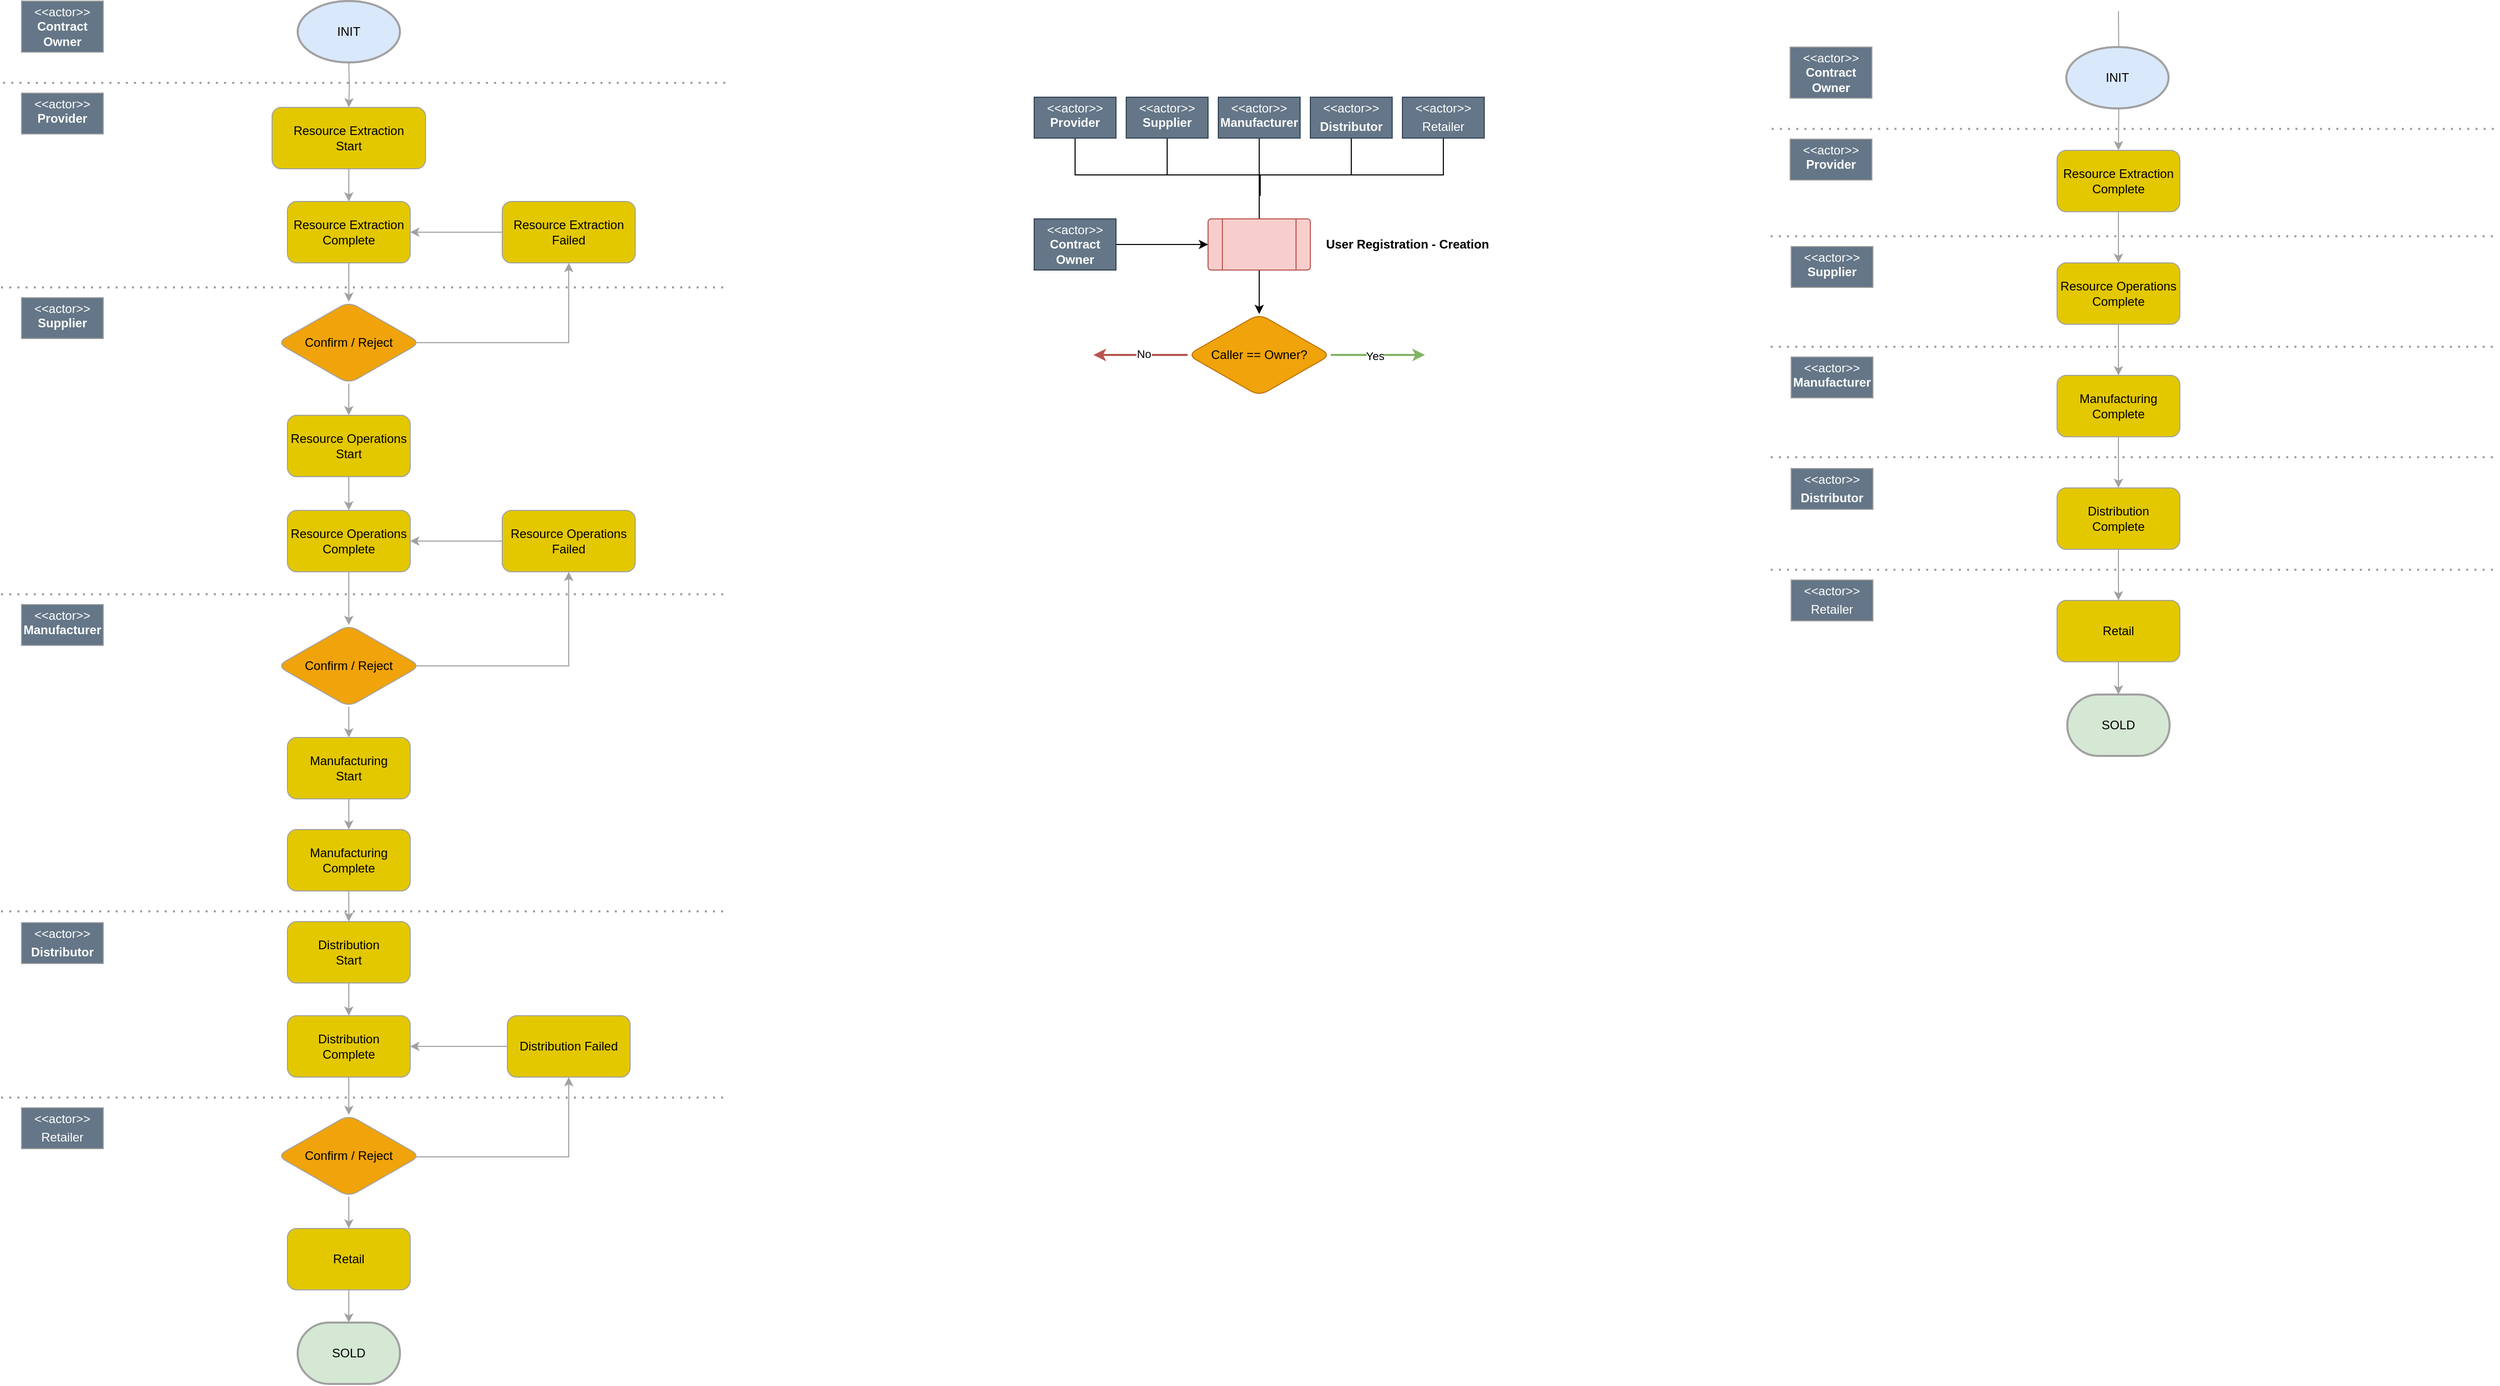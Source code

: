 <mxfile version="22.1.18" type="device">
  <diagram name="Page-1" id="faeOOiExR3TrlwIZyDmg">
    <mxGraphModel dx="1434" dy="738" grid="1" gridSize="10" guides="1" tooltips="1" connect="1" arrows="1" fold="1" page="1" pageScale="1" pageWidth="850" pageHeight="1100" math="0" shadow="0">
      <root>
        <mxCell id="0" />
        <mxCell id="1" parent="0" />
        <mxCell id="ads2WefTn8tqYo6Cn5Cl-5" value="" style="edgeStyle=orthogonalEdgeStyle;rounded=0;orthogonalLoop=1;jettySize=auto;html=1;strokeColor=#A1A1A1;" parent="1" target="ads2WefTn8tqYo6Cn5Cl-4" edge="1">
          <mxGeometry relative="1" as="geometry">
            <mxPoint x="380" y="260" as="sourcePoint" />
          </mxGeometry>
        </mxCell>
        <mxCell id="ads2WefTn8tqYo6Cn5Cl-11" value="" style="edgeStyle=orthogonalEdgeStyle;rounded=0;orthogonalLoop=1;jettySize=auto;html=1;strokeColor=#A1A1A1;" parent="1" source="ads2WefTn8tqYo6Cn5Cl-4" target="ads2WefTn8tqYo6Cn5Cl-10" edge="1">
          <mxGeometry relative="1" as="geometry" />
        </mxCell>
        <mxCell id="ads2WefTn8tqYo6Cn5Cl-4" value="Resource Extraction&lt;br&gt;Start" style="whiteSpace=wrap;html=1;rounded=1;fillColor=#e3c800;fontColor=#000000;strokeColor=#A1A1A1;" parent="1" vertex="1">
          <mxGeometry x="305" y="304" width="150" height="60" as="geometry" />
        </mxCell>
        <mxCell id="ads2WefTn8tqYo6Cn5Cl-8" value="&lt;p style=&quot;margin:0px;margin-top:4px;text-align:center;&quot;&gt;&amp;lt;&amp;lt;actor&amp;gt;&amp;gt;&lt;br&gt;&lt;b&gt;Provider&lt;/b&gt;&lt;/p&gt;" style="shape=rect;html=1;overflow=fill;html=1;whiteSpace=wrap;align=center;fillColor=#647687;fontColor=#ffffff;strokeColor=#A1A1A1;" parent="1" vertex="1">
          <mxGeometry x="60" y="290" width="80" height="40" as="geometry" />
        </mxCell>
        <mxCell id="ads2WefTn8tqYo6Cn5Cl-9" value="&lt;p style=&quot;margin:0px;margin-top:4px;text-align:center;&quot;&gt;&amp;lt;&amp;lt;actor&amp;gt;&amp;gt;&lt;br&gt;&lt;b&gt;Supplier&lt;/b&gt;&lt;/p&gt;&lt;p style=&quot;margin:0px;margin-top:4px;text-align:center;&quot;&gt;&lt;b&gt;&lt;br&gt;&lt;/b&gt;&lt;/p&gt;" style="shape=rect;html=1;overflow=fill;html=1;whiteSpace=wrap;align=center;fillColor=#647687;fontColor=#ffffff;strokeColor=#A1A1A1;" parent="1" vertex="1">
          <mxGeometry x="60" y="490" width="80" height="40" as="geometry" />
        </mxCell>
        <mxCell id="ads2WefTn8tqYo6Cn5Cl-13" style="edgeStyle=orthogonalEdgeStyle;rounded=0;orthogonalLoop=1;jettySize=auto;html=1;entryX=0.5;entryY=0;entryDx=0;entryDy=0;strokeColor=#A1A1A1;" parent="1" source="ads2WefTn8tqYo6Cn5Cl-10" target="ads2WefTn8tqYo6Cn5Cl-12" edge="1">
          <mxGeometry relative="1" as="geometry" />
        </mxCell>
        <mxCell id="ads2WefTn8tqYo6Cn5Cl-10" value="Resource Extraction&lt;br style=&quot;border-color: var(--border-color);&quot;&gt;Complete" style="whiteSpace=wrap;html=1;rounded=1;fillColor=#e3c800;fontColor=#000000;strokeColor=#A1A1A1;" parent="1" vertex="1">
          <mxGeometry x="320" y="396" width="120" height="60" as="geometry" />
        </mxCell>
        <mxCell id="ads2WefTn8tqYo6Cn5Cl-16" value="" style="edgeStyle=orthogonalEdgeStyle;rounded=0;orthogonalLoop=1;jettySize=auto;html=1;strokeColor=#A1A1A1;" parent="1" source="ads2WefTn8tqYo6Cn5Cl-12" target="ads2WefTn8tqYo6Cn5Cl-15" edge="1">
          <mxGeometry relative="1" as="geometry" />
        </mxCell>
        <mxCell id="ads2WefTn8tqYo6Cn5Cl-17" style="edgeStyle=orthogonalEdgeStyle;rounded=0;orthogonalLoop=1;jettySize=auto;html=1;entryX=0.5;entryY=1;entryDx=0;entryDy=0;exitX=0.929;exitY=0.5;exitDx=0;exitDy=0;exitPerimeter=0;strokeColor=#A1A1A1;" parent="1" source="ads2WefTn8tqYo6Cn5Cl-12" target="ads2WefTn8tqYo6Cn5Cl-18" edge="1">
          <mxGeometry relative="1" as="geometry">
            <mxPoint x="580" y="390" as="targetPoint" />
          </mxGeometry>
        </mxCell>
        <mxCell id="ads2WefTn8tqYo6Cn5Cl-12" value="Confirm / Reject" style="rhombus;whiteSpace=wrap;html=1;rounded=1;fillColor=#f0a30a;fontColor=#000000;strokeColor=#A1A1A1;" parent="1" vertex="1">
          <mxGeometry x="310" y="494" width="140" height="80" as="geometry" />
        </mxCell>
        <mxCell id="ads2WefTn8tqYo6Cn5Cl-23" value="" style="edgeStyle=orthogonalEdgeStyle;rounded=0;orthogonalLoop=1;jettySize=auto;html=1;strokeColor=#A1A1A1;" parent="1" source="ads2WefTn8tqYo6Cn5Cl-15" target="ads2WefTn8tqYo6Cn5Cl-22" edge="1">
          <mxGeometry relative="1" as="geometry" />
        </mxCell>
        <mxCell id="ads2WefTn8tqYo6Cn5Cl-15" value="Resource Operations&lt;br style=&quot;border-color: var(--border-color);&quot;&gt;Start" style="whiteSpace=wrap;html=1;rounded=1;fillColor=#e3c800;fontColor=#000000;strokeColor=#A1A1A1;" parent="1" vertex="1">
          <mxGeometry x="320" y="605" width="120" height="60" as="geometry" />
        </mxCell>
        <mxCell id="ads2WefTn8tqYo6Cn5Cl-19" style="rounded=0;orthogonalLoop=1;jettySize=auto;html=1;entryX=1;entryY=0.5;entryDx=0;entryDy=0;strokeColor=#A1A1A1;" parent="1" source="ads2WefTn8tqYo6Cn5Cl-18" target="ads2WefTn8tqYo6Cn5Cl-10" edge="1">
          <mxGeometry relative="1" as="geometry" />
        </mxCell>
        <mxCell id="ads2WefTn8tqYo6Cn5Cl-18" value="Resource Extraction&lt;br&gt;Failed" style="whiteSpace=wrap;html=1;rounded=1;fillColor=#e3c800;fontColor=#000000;strokeColor=#A1A1A1;" parent="1" vertex="1">
          <mxGeometry x="530" y="396" width="130" height="60" as="geometry" />
        </mxCell>
        <mxCell id="ads2WefTn8tqYo6Cn5Cl-25" style="edgeStyle=orthogonalEdgeStyle;rounded=0;orthogonalLoop=1;jettySize=auto;html=1;strokeColor=#A1A1A1;" parent="1" source="ads2WefTn8tqYo6Cn5Cl-22" target="ads2WefTn8tqYo6Cn5Cl-24" edge="1">
          <mxGeometry relative="1" as="geometry" />
        </mxCell>
        <mxCell id="ads2WefTn8tqYo6Cn5Cl-22" value="Resource Operations&lt;br style=&quot;border-color: var(--border-color);&quot;&gt;Complete" style="whiteSpace=wrap;html=1;rounded=1;fillColor=#e3c800;fontColor=#000000;strokeColor=#A1A1A1;" parent="1" vertex="1">
          <mxGeometry x="320" y="698" width="120" height="60" as="geometry" />
        </mxCell>
        <mxCell id="ads2WefTn8tqYo6Cn5Cl-27" value="" style="edgeStyle=orthogonalEdgeStyle;rounded=0;orthogonalLoop=1;jettySize=auto;html=1;exitX=0.929;exitY=0.5;exitDx=0;exitDy=0;exitPerimeter=0;strokeColor=#A1A1A1;" parent="1" source="ads2WefTn8tqYo6Cn5Cl-24" target="ads2WefTn8tqYo6Cn5Cl-26" edge="1">
          <mxGeometry relative="1" as="geometry" />
        </mxCell>
        <mxCell id="ads2WefTn8tqYo6Cn5Cl-31" value="" style="edgeStyle=orthogonalEdgeStyle;rounded=0;orthogonalLoop=1;jettySize=auto;html=1;strokeColor=#A1A1A1;" parent="1" source="ads2WefTn8tqYo6Cn5Cl-24" target="ads2WefTn8tqYo6Cn5Cl-30" edge="1">
          <mxGeometry relative="1" as="geometry" />
        </mxCell>
        <mxCell id="ads2WefTn8tqYo6Cn5Cl-24" value="Confirm / Reject" style="rhombus;whiteSpace=wrap;html=1;rounded=1;fillColor=#f0a30a;fontColor=#000000;strokeColor=#A1A1A1;" parent="1" vertex="1">
          <mxGeometry x="310" y="810" width="140" height="80" as="geometry" />
        </mxCell>
        <mxCell id="ads2WefTn8tqYo6Cn5Cl-28" style="rounded=0;orthogonalLoop=1;jettySize=auto;html=1;entryX=1;entryY=0.5;entryDx=0;entryDy=0;strokeColor=#A1A1A1;" parent="1" source="ads2WefTn8tqYo6Cn5Cl-26" target="ads2WefTn8tqYo6Cn5Cl-22" edge="1">
          <mxGeometry relative="1" as="geometry" />
        </mxCell>
        <mxCell id="ads2WefTn8tqYo6Cn5Cl-26" value="Resource Operations&lt;br style=&quot;border-color: var(--border-color);&quot;&gt;Failed" style="whiteSpace=wrap;html=1;rounded=1;fillColor=#e3c800;fontColor=#000000;strokeColor=#A1A1A1;" parent="1" vertex="1">
          <mxGeometry x="530" y="698" width="130" height="60" as="geometry" />
        </mxCell>
        <mxCell id="ads2WefTn8tqYo6Cn5Cl-29" value="&lt;p style=&quot;margin:0px;margin-top:4px;text-align:center;&quot;&gt;&amp;lt;&amp;lt;actor&amp;gt;&amp;gt;&lt;br&gt;&lt;b&gt;Manufacturer&lt;/b&gt;&lt;/p&gt;&lt;p style=&quot;margin:0px;margin-top:4px;text-align:center;&quot;&gt;&lt;b&gt;&lt;br&gt;&lt;/b&gt;&lt;/p&gt;" style="shape=rect;html=1;overflow=fill;html=1;whiteSpace=wrap;align=center;fillColor=#647687;fontColor=#ffffff;strokeColor=#A1A1A1;" parent="1" vertex="1">
          <mxGeometry x="60" y="790" width="80" height="40" as="geometry" />
        </mxCell>
        <mxCell id="ads2WefTn8tqYo6Cn5Cl-33" value="" style="edgeStyle=orthogonalEdgeStyle;rounded=0;orthogonalLoop=1;jettySize=auto;html=1;strokeColor=#A1A1A1;" parent="1" source="ads2WefTn8tqYo6Cn5Cl-30" target="ads2WefTn8tqYo6Cn5Cl-32" edge="1">
          <mxGeometry relative="1" as="geometry" />
        </mxCell>
        <mxCell id="ads2WefTn8tqYo6Cn5Cl-30" value="Manufacturing &lt;br&gt;Start" style="whiteSpace=wrap;html=1;rounded=1;fillColor=#e3c800;fontColor=#000000;strokeColor=#A1A1A1;" parent="1" vertex="1">
          <mxGeometry x="320" y="920" width="120" height="60" as="geometry" />
        </mxCell>
        <mxCell id="ads2WefTn8tqYo6Cn5Cl-36" value="" style="edgeStyle=orthogonalEdgeStyle;rounded=0;orthogonalLoop=1;jettySize=auto;html=1;strokeColor=#A1A1A1;" parent="1" source="ads2WefTn8tqYo6Cn5Cl-32" target="ads2WefTn8tqYo6Cn5Cl-35" edge="1">
          <mxGeometry relative="1" as="geometry" />
        </mxCell>
        <mxCell id="ads2WefTn8tqYo6Cn5Cl-32" value="Manufacturing&lt;br style=&quot;border-color: var(--border-color);&quot;&gt;Complete" style="whiteSpace=wrap;html=1;rounded=1;fillColor=#e3c800;fontColor=#000000;strokeColor=#A1A1A1;" parent="1" vertex="1">
          <mxGeometry x="320" y="1010" width="120" height="60" as="geometry" />
        </mxCell>
        <mxCell id="ads2WefTn8tqYo6Cn5Cl-34" value="&lt;p style=&quot;margin:0px;margin-top:4px;text-align:center;&quot;&gt;&amp;lt;&amp;lt;actor&amp;gt;&amp;gt;&lt;br&gt;&lt;/p&gt;&lt;p style=&quot;margin:0px;margin-top:4px;text-align:center;&quot;&gt;&lt;b&gt;Distributor&lt;/b&gt;&lt;/p&gt;" style="shape=rect;html=1;overflow=fill;html=1;whiteSpace=wrap;align=center;fillColor=#647687;fontColor=#ffffff;strokeColor=#A1A1A1;" parent="1" vertex="1">
          <mxGeometry x="60" y="1101" width="80" height="40" as="geometry" />
        </mxCell>
        <mxCell id="ads2WefTn8tqYo6Cn5Cl-38" value="" style="edgeStyle=orthogonalEdgeStyle;rounded=0;orthogonalLoop=1;jettySize=auto;html=1;strokeColor=#A1A1A1;" parent="1" source="ads2WefTn8tqYo6Cn5Cl-35" target="ads2WefTn8tqYo6Cn5Cl-37" edge="1">
          <mxGeometry relative="1" as="geometry" />
        </mxCell>
        <mxCell id="ads2WefTn8tqYo6Cn5Cl-35" value="Distribution &lt;br&gt;Start" style="whiteSpace=wrap;html=1;rounded=1;fillColor=#e3c800;fontColor=#000000;strokeColor=#A1A1A1;" parent="1" vertex="1">
          <mxGeometry x="320" y="1100" width="120" height="60" as="geometry" />
        </mxCell>
        <mxCell id="ads2WefTn8tqYo6Cn5Cl-41" value="" style="edgeStyle=orthogonalEdgeStyle;rounded=0;orthogonalLoop=1;jettySize=auto;html=1;strokeColor=#A1A1A1;" parent="1" source="ads2WefTn8tqYo6Cn5Cl-37" target="ads2WefTn8tqYo6Cn5Cl-40" edge="1">
          <mxGeometry relative="1" as="geometry" />
        </mxCell>
        <mxCell id="ads2WefTn8tqYo6Cn5Cl-37" value="Distribution&lt;br&gt;Complete" style="whiteSpace=wrap;html=1;rounded=1;fillColor=#e3c800;fontColor=#000000;strokeColor=#A1A1A1;" parent="1" vertex="1">
          <mxGeometry x="320" y="1192" width="120" height="60" as="geometry" />
        </mxCell>
        <mxCell id="ads2WefTn8tqYo6Cn5Cl-39" value="&lt;p style=&quot;margin:0px;margin-top:4px;text-align:center;&quot;&gt;&amp;lt;&amp;lt;actor&amp;gt;&amp;gt;&lt;/p&gt;&lt;p style=&quot;margin:0px;margin-top:4px;text-align:center;&quot;&gt;Retailer&lt;/p&gt;" style="shape=rect;html=1;overflow=fill;html=1;whiteSpace=wrap;align=center;fillColor=#647687;fontColor=#ffffff;strokeColor=#A1A1A1;" parent="1" vertex="1">
          <mxGeometry x="60" y="1282" width="80" height="40" as="geometry" />
        </mxCell>
        <mxCell id="ads2WefTn8tqYo6Cn5Cl-44" value="" style="edgeStyle=orthogonalEdgeStyle;rounded=0;orthogonalLoop=1;jettySize=auto;html=1;exitX=0.957;exitY=0.513;exitDx=0;exitDy=0;exitPerimeter=0;strokeColor=#A1A1A1;" parent="1" source="ads2WefTn8tqYo6Cn5Cl-40" target="ads2WefTn8tqYo6Cn5Cl-43" edge="1">
          <mxGeometry relative="1" as="geometry" />
        </mxCell>
        <mxCell id="ads2WefTn8tqYo6Cn5Cl-48" value="" style="edgeStyle=orthogonalEdgeStyle;rounded=0;orthogonalLoop=1;jettySize=auto;html=1;strokeColor=#A1A1A1;" parent="1" source="ads2WefTn8tqYo6Cn5Cl-40" target="ads2WefTn8tqYo6Cn5Cl-47" edge="1">
          <mxGeometry relative="1" as="geometry" />
        </mxCell>
        <mxCell id="ads2WefTn8tqYo6Cn5Cl-40" value="Confirm / Reject" style="rhombus;whiteSpace=wrap;html=1;rounded=1;fillColor=#f0a30a;fontColor=#000000;strokeColor=#A1A1A1;" parent="1" vertex="1">
          <mxGeometry x="310" y="1289" width="140" height="80" as="geometry" />
        </mxCell>
        <mxCell id="ads2WefTn8tqYo6Cn5Cl-45" style="rounded=0;orthogonalLoop=1;jettySize=auto;html=1;entryX=1;entryY=0.5;entryDx=0;entryDy=0;strokeColor=#A1A1A1;" parent="1" source="ads2WefTn8tqYo6Cn5Cl-43" target="ads2WefTn8tqYo6Cn5Cl-37" edge="1">
          <mxGeometry relative="1" as="geometry" />
        </mxCell>
        <mxCell id="ads2WefTn8tqYo6Cn5Cl-43" value="Distribution Failed" style="whiteSpace=wrap;html=1;rounded=1;fillColor=#e3c800;fontColor=#000000;strokeColor=#A1A1A1;" parent="1" vertex="1">
          <mxGeometry x="535" y="1192" width="120" height="60" as="geometry" />
        </mxCell>
        <mxCell id="ads2WefTn8tqYo6Cn5Cl-50" value="" style="edgeStyle=orthogonalEdgeStyle;rounded=0;orthogonalLoop=1;jettySize=auto;html=1;strokeColor=#A1A1A1;" parent="1" source="ads2WefTn8tqYo6Cn5Cl-47" edge="1">
          <mxGeometry relative="1" as="geometry">
            <mxPoint x="380" y="1492" as="targetPoint" />
          </mxGeometry>
        </mxCell>
        <mxCell id="ads2WefTn8tqYo6Cn5Cl-47" value="Retail" style="whiteSpace=wrap;html=1;rounded=1;fillColor=#e3c800;fontColor=#000000;strokeColor=#A1A1A1;" parent="1" vertex="1">
          <mxGeometry x="320" y="1400" width="120" height="60" as="geometry" />
        </mxCell>
        <mxCell id="ads2WefTn8tqYo6Cn5Cl-51" value="" style="endArrow=none;dashed=1;html=1;dashPattern=1 3;strokeWidth=2;rounded=0;strokeColor=#A1A1A1;" parent="1" edge="1">
          <mxGeometry width="50" height="50" relative="1" as="geometry">
            <mxPoint x="40" y="1272" as="sourcePoint" />
            <mxPoint x="750" y="1272" as="targetPoint" />
          </mxGeometry>
        </mxCell>
        <mxCell id="ads2WefTn8tqYo6Cn5Cl-52" value="" style="endArrow=none;dashed=1;html=1;dashPattern=1 3;strokeWidth=2;rounded=0;strokeColor=#A1A1A1;" parent="1" edge="1">
          <mxGeometry width="50" height="50" relative="1" as="geometry">
            <mxPoint x="40" y="1090" as="sourcePoint" />
            <mxPoint x="750" y="1090" as="targetPoint" />
          </mxGeometry>
        </mxCell>
        <mxCell id="ads2WefTn8tqYo6Cn5Cl-55" value="" style="endArrow=none;dashed=1;html=1;dashPattern=1 3;strokeWidth=2;rounded=0;strokeColor=#A1A1A1;" parent="1" edge="1">
          <mxGeometry width="50" height="50" relative="1" as="geometry">
            <mxPoint x="40" y="780" as="sourcePoint" />
            <mxPoint x="750" y="780" as="targetPoint" />
          </mxGeometry>
        </mxCell>
        <mxCell id="ads2WefTn8tqYo6Cn5Cl-56" value="" style="endArrow=none;dashed=1;html=1;dashPattern=1 3;strokeWidth=2;rounded=0;strokeColor=#A1A1A1;" parent="1" edge="1">
          <mxGeometry width="50" height="50" relative="1" as="geometry">
            <mxPoint x="40" y="480" as="sourcePoint" />
            <mxPoint x="750" y="480" as="targetPoint" />
          </mxGeometry>
        </mxCell>
        <mxCell id="ads2WefTn8tqYo6Cn5Cl-57" value="" style="endArrow=none;dashed=1;html=1;dashPattern=1 3;strokeWidth=2;rounded=0;strokeColor=#A1A1A1;" parent="1" edge="1">
          <mxGeometry width="50" height="50" relative="1" as="geometry">
            <mxPoint x="42" y="280" as="sourcePoint" />
            <mxPoint x="750" y="280" as="targetPoint" />
          </mxGeometry>
        </mxCell>
        <mxCell id="ads2WefTn8tqYo6Cn5Cl-76" style="edgeStyle=orthogonalEdgeStyle;rounded=0;orthogonalLoop=1;jettySize=auto;html=1;entryX=0.5;entryY=0;entryDx=0;entryDy=0;endArrow=none;endFill=0;" parent="1" source="ads2WefTn8tqYo6Cn5Cl-58" target="ads2WefTn8tqYo6Cn5Cl-65" edge="1">
          <mxGeometry relative="1" as="geometry">
            <Array as="points">
              <mxPoint x="1090" y="370" />
              <mxPoint x="1270" y="370" />
            </Array>
          </mxGeometry>
        </mxCell>
        <mxCell id="ads2WefTn8tqYo6Cn5Cl-58" value="&lt;p style=&quot;margin:0px;margin-top:4px;text-align:center;&quot;&gt;&amp;lt;&amp;lt;actor&amp;gt;&amp;gt;&lt;br&gt;&lt;b&gt;Provider&lt;/b&gt;&lt;/p&gt;" style="shape=rect;html=1;overflow=fill;html=1;whiteSpace=wrap;align=center;fillColor=#647687;fontColor=#ffffff;strokeColor=#314354;" parent="1" vertex="1">
          <mxGeometry x="1050" y="294" width="80" height="40" as="geometry" />
        </mxCell>
        <mxCell id="ads2WefTn8tqYo6Cn5Cl-77" style="edgeStyle=orthogonalEdgeStyle;rounded=0;orthogonalLoop=1;jettySize=auto;html=1;endArrow=none;endFill=0;" parent="1" source="ads2WefTn8tqYo6Cn5Cl-59" edge="1">
          <mxGeometry relative="1" as="geometry">
            <mxPoint x="1270" y="390" as="targetPoint" />
            <Array as="points">
              <mxPoint x="1180" y="370" />
              <mxPoint x="1271" y="370" />
            </Array>
          </mxGeometry>
        </mxCell>
        <mxCell id="ads2WefTn8tqYo6Cn5Cl-59" value="&lt;p style=&quot;margin:0px;margin-top:4px;text-align:center;&quot;&gt;&amp;lt;&amp;lt;actor&amp;gt;&amp;gt;&lt;br&gt;&lt;b&gt;Supplier&lt;/b&gt;&lt;/p&gt;&lt;p style=&quot;margin:0px;margin-top:4px;text-align:center;&quot;&gt;&lt;b&gt;&lt;br&gt;&lt;/b&gt;&lt;/p&gt;" style="shape=rect;html=1;overflow=fill;html=1;whiteSpace=wrap;align=center;fillColor=#647687;fontColor=#ffffff;strokeColor=#314354;" parent="1" vertex="1">
          <mxGeometry x="1140" y="294" width="80" height="40" as="geometry" />
        </mxCell>
        <mxCell id="ads2WefTn8tqYo6Cn5Cl-79" style="edgeStyle=orthogonalEdgeStyle;rounded=0;orthogonalLoop=1;jettySize=auto;html=1;endArrow=none;endFill=0;" parent="1" source="ads2WefTn8tqYo6Cn5Cl-60" edge="1">
          <mxGeometry relative="1" as="geometry">
            <mxPoint x="1270" y="390" as="targetPoint" />
          </mxGeometry>
        </mxCell>
        <mxCell id="ads2WefTn8tqYo6Cn5Cl-60" value="&lt;p style=&quot;margin:0px;margin-top:4px;text-align:center;&quot;&gt;&amp;lt;&amp;lt;actor&amp;gt;&amp;gt;&lt;br&gt;&lt;b&gt;Manufacturer&lt;/b&gt;&lt;/p&gt;&lt;p style=&quot;margin:0px;margin-top:4px;text-align:center;&quot;&gt;&lt;b&gt;&lt;br&gt;&lt;/b&gt;&lt;/p&gt;" style="shape=rect;html=1;overflow=fill;html=1;whiteSpace=wrap;align=center;fillColor=#647687;fontColor=#ffffff;strokeColor=#314354;" parent="1" vertex="1">
          <mxGeometry x="1230" y="294" width="80" height="40" as="geometry" />
        </mxCell>
        <mxCell id="ads2WefTn8tqYo6Cn5Cl-80" style="edgeStyle=orthogonalEdgeStyle;rounded=0;orthogonalLoop=1;jettySize=auto;html=1;endArrow=none;endFill=0;" parent="1" source="ads2WefTn8tqYo6Cn5Cl-61" edge="1">
          <mxGeometry relative="1" as="geometry">
            <mxPoint x="1270" y="390" as="targetPoint" />
            <Array as="points">
              <mxPoint x="1360" y="370" />
              <mxPoint x="1271" y="370" />
            </Array>
          </mxGeometry>
        </mxCell>
        <mxCell id="ads2WefTn8tqYo6Cn5Cl-61" value="&lt;p style=&quot;margin:0px;margin-top:4px;text-align:center;&quot;&gt;&amp;lt;&amp;lt;actor&amp;gt;&amp;gt;&lt;br&gt;&lt;/p&gt;&lt;p style=&quot;margin:0px;margin-top:4px;text-align:center;&quot;&gt;&lt;b&gt;Distributor&lt;/b&gt;&lt;/p&gt;" style="shape=rect;html=1;overflow=fill;html=1;whiteSpace=wrap;align=center;fillColor=#647687;fontColor=#ffffff;strokeColor=#314354;" parent="1" vertex="1">
          <mxGeometry x="1320" y="294" width="80" height="40" as="geometry" />
        </mxCell>
        <mxCell id="ads2WefTn8tqYo6Cn5Cl-81" style="edgeStyle=orthogonalEdgeStyle;rounded=0;orthogonalLoop=1;jettySize=auto;html=1;entryX=0.5;entryY=0;entryDx=0;entryDy=0;endArrow=none;endFill=0;" parent="1" source="ads2WefTn8tqYo6Cn5Cl-62" target="ads2WefTn8tqYo6Cn5Cl-65" edge="1">
          <mxGeometry relative="1" as="geometry">
            <Array as="points">
              <mxPoint x="1450" y="370" />
              <mxPoint x="1270" y="370" />
            </Array>
          </mxGeometry>
        </mxCell>
        <mxCell id="ads2WefTn8tqYo6Cn5Cl-62" value="&lt;p style=&quot;margin:0px;margin-top:4px;text-align:center;&quot;&gt;&amp;lt;&amp;lt;actor&amp;gt;&amp;gt;&lt;/p&gt;&lt;p style=&quot;margin:0px;margin-top:4px;text-align:center;&quot;&gt;Retailer&lt;/p&gt;" style="shape=rect;html=1;overflow=fill;html=1;whiteSpace=wrap;align=center;fillColor=#647687;fontColor=#ffffff;strokeColor=#314354;" parent="1" vertex="1">
          <mxGeometry x="1410" y="294" width="80" height="40" as="geometry" />
        </mxCell>
        <mxCell id="ads2WefTn8tqYo6Cn5Cl-82" style="edgeStyle=orthogonalEdgeStyle;rounded=0;orthogonalLoop=1;jettySize=auto;html=1;entryX=0.5;entryY=0;entryDx=0;entryDy=0;" parent="1" source="ads2WefTn8tqYo6Cn5Cl-65" target="ads2WefTn8tqYo6Cn5Cl-67" edge="1">
          <mxGeometry relative="1" as="geometry" />
        </mxCell>
        <mxCell id="ads2WefTn8tqYo6Cn5Cl-65" value="" style="verticalLabelPosition=bottom;verticalAlign=top;html=1;shape=process;whiteSpace=wrap;rounded=1;size=0.14;arcSize=6;fillColor=#f8cecc;strokeColor=#b85450;" parent="1" vertex="1">
          <mxGeometry x="1220" y="413" width="100" height="50" as="geometry" />
        </mxCell>
        <mxCell id="ads2WefTn8tqYo6Cn5Cl-68" style="edgeStyle=orthogonalEdgeStyle;rounded=0;orthogonalLoop=1;jettySize=auto;html=1;strokeWidth=2;fillColor=#f8cecc;strokeColor=#b85450;" parent="1" source="ads2WefTn8tqYo6Cn5Cl-67" target="ads2WefTn8tqYo6Cn5Cl-86" edge="1">
          <mxGeometry relative="1" as="geometry">
            <mxPoint x="1110" y="546" as="targetPoint" />
          </mxGeometry>
        </mxCell>
        <mxCell id="ads2WefTn8tqYo6Cn5Cl-83" value="No" style="edgeLabel;html=1;align=center;verticalAlign=middle;resizable=0;points=[];" parent="ads2WefTn8tqYo6Cn5Cl-68" vertex="1" connectable="0">
          <mxGeometry x="-0.062" y="-1" relative="1" as="geometry">
            <mxPoint as="offset" />
          </mxGeometry>
        </mxCell>
        <mxCell id="ads2WefTn8tqYo6Cn5Cl-84" style="edgeStyle=orthogonalEdgeStyle;rounded=0;orthogonalLoop=1;jettySize=auto;html=1;strokeWidth=2;fillColor=#d5e8d4;strokeColor=#82b366;entryX=0;entryY=0.5;entryDx=0;entryDy=0;" parent="1" source="ads2WefTn8tqYo6Cn5Cl-67" target="ads2WefTn8tqYo6Cn5Cl-87" edge="1">
          <mxGeometry relative="1" as="geometry">
            <mxPoint x="1410" y="546" as="targetPoint" />
          </mxGeometry>
        </mxCell>
        <mxCell id="ads2WefTn8tqYo6Cn5Cl-85" value="Yes" style="edgeLabel;html=1;align=center;verticalAlign=middle;resizable=0;points=[];" parent="ads2WefTn8tqYo6Cn5Cl-84" vertex="1" connectable="0">
          <mxGeometry x="-0.064" y="-1" relative="1" as="geometry">
            <mxPoint as="offset" />
          </mxGeometry>
        </mxCell>
        <mxCell id="ads2WefTn8tqYo6Cn5Cl-67" value="Caller == Owner?" style="rhombus;whiteSpace=wrap;html=1;rounded=1;fillColor=#f0a30a;fontColor=#000000;strokeColor=#BD7000;" parent="1" vertex="1">
          <mxGeometry x="1200" y="506" width="140" height="80" as="geometry" />
        </mxCell>
        <mxCell id="ads2WefTn8tqYo6Cn5Cl-69" value="INIT" style="strokeWidth=2;html=1;shape=mxgraph.flowchart.start_1;whiteSpace=wrap;fillColor=#dae8fc;strokeColor=#A1A1A1;" parent="1" vertex="1">
          <mxGeometry x="330" y="200" width="100" height="60" as="geometry" />
        </mxCell>
        <mxCell id="ads2WefTn8tqYo6Cn5Cl-70" value="SOLD" style="strokeWidth=2;html=1;shape=mxgraph.flowchart.terminator;whiteSpace=wrap;fillColor=#d5e8d4;strokeColor=#A1A1A1;" parent="1" vertex="1">
          <mxGeometry x="330" y="1492" width="100" height="60" as="geometry" />
        </mxCell>
        <mxCell id="ads2WefTn8tqYo6Cn5Cl-73" value="&lt;p style=&quot;margin:0px;margin-top:4px;text-align:center;&quot;&gt;&amp;lt;&amp;lt;actor&amp;gt;&amp;gt;&lt;br&gt;&lt;b&gt;Contract Owner&lt;/b&gt;&lt;/p&gt;&lt;p style=&quot;margin:0px;margin-top:4px;text-align:center;&quot;&gt;&lt;b&gt;&lt;br&gt;&lt;/b&gt;&lt;/p&gt;" style="shape=rect;html=1;overflow=fill;html=1;whiteSpace=wrap;align=center;fillColor=#647687;fontColor=#ffffff;strokeColor=#A1A1A1;" parent="1" vertex="1">
          <mxGeometry x="60" y="200" width="80" height="50" as="geometry" />
        </mxCell>
        <mxCell id="ads2WefTn8tqYo6Cn5Cl-75" style="edgeStyle=orthogonalEdgeStyle;rounded=0;orthogonalLoop=1;jettySize=auto;html=1;entryX=0;entryY=0.5;entryDx=0;entryDy=0;" parent="1" source="ads2WefTn8tqYo6Cn5Cl-74" target="ads2WefTn8tqYo6Cn5Cl-65" edge="1">
          <mxGeometry relative="1" as="geometry" />
        </mxCell>
        <mxCell id="ads2WefTn8tqYo6Cn5Cl-74" value="&lt;p style=&quot;margin:0px;margin-top:4px;text-align:center;&quot;&gt;&amp;lt;&amp;lt;actor&amp;gt;&amp;gt;&lt;br&gt;&lt;b&gt;Contract Owner&lt;/b&gt;&lt;/p&gt;&lt;p style=&quot;margin:0px;margin-top:4px;text-align:center;&quot;&gt;&lt;b&gt;&lt;br&gt;&lt;/b&gt;&lt;/p&gt;" style="shape=rect;html=1;overflow=fill;html=1;whiteSpace=wrap;align=center;fillColor=#647687;fontColor=#ffffff;strokeColor=#314354;" parent="1" vertex="1">
          <mxGeometry x="1050" y="413" width="80" height="50" as="geometry" />
        </mxCell>
        <mxCell id="ads2WefTn8tqYo6Cn5Cl-86" value="" style="shape=image;html=1;verticalAlign=top;verticalLabelPosition=bottom;labelBackgroundColor=#ffffff;imageAspect=0;aspect=fixed;image=https://cdn2.iconfinder.com/data/icons/circle-icons-1/64/denied-128.png" parent="1" vertex="1">
          <mxGeometry x="1050" y="517" width="58" height="58" as="geometry" />
        </mxCell>
        <mxCell id="ads2WefTn8tqYo6Cn5Cl-87" value="" style="shape=image;html=1;verticalAlign=top;verticalLabelPosition=bottom;labelBackgroundColor=#ffffff;imageAspect=0;aspect=fixed;image=https://cdn4.iconfinder.com/data/icons/essentials-72/24/040_-_Tick-128.png" parent="1" vertex="1">
          <mxGeometry x="1432" y="517" width="58" height="58" as="geometry" />
        </mxCell>
        <mxCell id="ads2WefTn8tqYo6Cn5Cl-89" value="&lt;span style=&quot;border-color: var(--border-color);&quot;&gt;&lt;b&gt;User Registration - Creation&lt;/b&gt;&lt;/span&gt;" style="text;html=1;strokeColor=none;fillColor=none;align=center;verticalAlign=middle;whiteSpace=wrap;rounded=0;" parent="1" vertex="1">
          <mxGeometry x="1320" y="423" width="190" height="30" as="geometry" />
        </mxCell>
        <mxCell id="I28r8k0axbSIJvqg_-YW-1" value="" style="edgeStyle=orthogonalEdgeStyle;rounded=0;orthogonalLoop=1;jettySize=auto;html=1;strokeColor=#A1A1A1;entryX=0.5;entryY=0;entryDx=0;entryDy=0;" edge="1" parent="1" target="I28r8k0axbSIJvqg_-YW-7">
          <mxGeometry relative="1" as="geometry">
            <mxPoint x="2110" y="210" as="sourcePoint" />
            <mxPoint x="2110" y="254" as="targetPoint" />
          </mxGeometry>
        </mxCell>
        <mxCell id="I28r8k0axbSIJvqg_-YW-4" value="&lt;p style=&quot;margin:0px;margin-top:4px;text-align:center;&quot;&gt;&amp;lt;&amp;lt;actor&amp;gt;&amp;gt;&lt;br&gt;&lt;b&gt;Provider&lt;/b&gt;&lt;/p&gt;" style="shape=rect;html=1;overflow=fill;html=1;whiteSpace=wrap;align=center;fillColor=#647687;fontColor=#ffffff;strokeColor=#A1A1A1;" vertex="1" parent="1">
          <mxGeometry x="1789" y="335" width="80" height="40" as="geometry" />
        </mxCell>
        <mxCell id="I28r8k0axbSIJvqg_-YW-5" value="&lt;p style=&quot;margin:0px;margin-top:4px;text-align:center;&quot;&gt;&amp;lt;&amp;lt;actor&amp;gt;&amp;gt;&lt;br&gt;&lt;b&gt;Supplier&lt;/b&gt;&lt;/p&gt;&lt;p style=&quot;margin:0px;margin-top:4px;text-align:center;&quot;&gt;&lt;b&gt;&lt;br&gt;&lt;/b&gt;&lt;/p&gt;" style="shape=rect;html=1;overflow=fill;html=1;whiteSpace=wrap;align=center;fillColor=#647687;fontColor=#ffffff;strokeColor=#A1A1A1;" vertex="1" parent="1">
          <mxGeometry x="1790" y="440" width="80" height="40" as="geometry" />
        </mxCell>
        <mxCell id="I28r8k0axbSIJvqg_-YW-6" style="rounded=0;orthogonalLoop=1;jettySize=auto;html=1;entryX=0.5;entryY=0;entryDx=0;entryDy=0;strokeColor=#A1A1A1;" edge="1" parent="1" source="I28r8k0axbSIJvqg_-YW-7" target="I28r8k0axbSIJvqg_-YW-16">
          <mxGeometry relative="1" as="geometry">
            <mxPoint x="2110" y="444" as="targetPoint" />
          </mxGeometry>
        </mxCell>
        <mxCell id="I28r8k0axbSIJvqg_-YW-7" value="Resource Extraction&lt;br style=&quot;border-color: var(--border-color);&quot;&gt;Complete" style="whiteSpace=wrap;html=1;rounded=1;fillColor=#e3c800;fontColor=#000000;strokeColor=#A1A1A1;" vertex="1" parent="1">
          <mxGeometry x="2050" y="346" width="120" height="60" as="geometry" />
        </mxCell>
        <mxCell id="I28r8k0axbSIJvqg_-YW-15" style="edgeStyle=orthogonalEdgeStyle;rounded=0;orthogonalLoop=1;jettySize=auto;html=1;strokeColor=#A1A1A1;entryX=0.5;entryY=0;entryDx=0;entryDy=0;" edge="1" parent="1" source="I28r8k0axbSIJvqg_-YW-16" target="I28r8k0axbSIJvqg_-YW-26">
          <mxGeometry relative="1" as="geometry">
            <mxPoint x="2110" y="568" as="targetPoint" />
          </mxGeometry>
        </mxCell>
        <mxCell id="I28r8k0axbSIJvqg_-YW-16" value="Resource Operations&lt;br style=&quot;border-color: var(--border-color);&quot;&gt;Complete" style="whiteSpace=wrap;html=1;rounded=1;fillColor=#e3c800;fontColor=#000000;strokeColor=#A1A1A1;" vertex="1" parent="1">
          <mxGeometry x="2050" y="456" width="120" height="60" as="geometry" />
        </mxCell>
        <mxCell id="I28r8k0axbSIJvqg_-YW-22" value="&lt;p style=&quot;margin:0px;margin-top:4px;text-align:center;&quot;&gt;&amp;lt;&amp;lt;actor&amp;gt;&amp;gt;&lt;br&gt;&lt;b&gt;Manufacturer&lt;/b&gt;&lt;/p&gt;&lt;p style=&quot;margin:0px;margin-top:4px;text-align:center;&quot;&gt;&lt;b&gt;&lt;br&gt;&lt;/b&gt;&lt;/p&gt;" style="shape=rect;html=1;overflow=fill;html=1;whiteSpace=wrap;align=center;fillColor=#647687;fontColor=#ffffff;strokeColor=#A1A1A1;" vertex="1" parent="1">
          <mxGeometry x="1790" y="548" width="80" height="40" as="geometry" />
        </mxCell>
        <mxCell id="I28r8k0axbSIJvqg_-YW-25" value="" style="edgeStyle=orthogonalEdgeStyle;rounded=0;orthogonalLoop=1;jettySize=auto;html=1;strokeColor=#A1A1A1;entryX=0.5;entryY=0;entryDx=0;entryDy=0;" edge="1" parent="1" source="I28r8k0axbSIJvqg_-YW-26" target="I28r8k0axbSIJvqg_-YW-31">
          <mxGeometry relative="1" as="geometry">
            <mxPoint x="2110" y="656" as="targetPoint" />
          </mxGeometry>
        </mxCell>
        <mxCell id="I28r8k0axbSIJvqg_-YW-26" value="Manufacturing&lt;br style=&quot;border-color: var(--border-color);&quot;&gt;Complete" style="whiteSpace=wrap;html=1;rounded=1;fillColor=#e3c800;fontColor=#000000;strokeColor=#A1A1A1;" vertex="1" parent="1">
          <mxGeometry x="2050" y="566" width="120" height="60" as="geometry" />
        </mxCell>
        <mxCell id="I28r8k0axbSIJvqg_-YW-27" value="&lt;p style=&quot;margin:0px;margin-top:4px;text-align:center;&quot;&gt;&amp;lt;&amp;lt;actor&amp;gt;&amp;gt;&lt;br&gt;&lt;/p&gt;&lt;p style=&quot;margin:0px;margin-top:4px;text-align:center;&quot;&gt;&lt;b&gt;Distributor&lt;/b&gt;&lt;/p&gt;" style="shape=rect;html=1;overflow=fill;html=1;whiteSpace=wrap;align=center;fillColor=#647687;fontColor=#ffffff;strokeColor=#A1A1A1;" vertex="1" parent="1">
          <mxGeometry x="1790" y="657" width="80" height="40" as="geometry" />
        </mxCell>
        <mxCell id="I28r8k0axbSIJvqg_-YW-30" value="" style="edgeStyle=orthogonalEdgeStyle;rounded=0;orthogonalLoop=1;jettySize=auto;html=1;strokeColor=#A1A1A1;entryX=0.5;entryY=0;entryDx=0;entryDy=0;" edge="1" parent="1" source="I28r8k0axbSIJvqg_-YW-31" target="I28r8k0axbSIJvqg_-YW-39">
          <mxGeometry relative="1" as="geometry">
            <mxPoint x="2110" y="773" as="targetPoint" />
          </mxGeometry>
        </mxCell>
        <mxCell id="I28r8k0axbSIJvqg_-YW-31" value="Distribution&lt;br&gt;Complete" style="whiteSpace=wrap;html=1;rounded=1;fillColor=#e3c800;fontColor=#000000;strokeColor=#A1A1A1;" vertex="1" parent="1">
          <mxGeometry x="2050" y="676" width="120" height="60" as="geometry" />
        </mxCell>
        <mxCell id="I28r8k0axbSIJvqg_-YW-32" value="&lt;p style=&quot;margin:0px;margin-top:4px;text-align:center;&quot;&gt;&amp;lt;&amp;lt;actor&amp;gt;&amp;gt;&lt;/p&gt;&lt;p style=&quot;margin:0px;margin-top:4px;text-align:center;&quot;&gt;Retailer&lt;/p&gt;" style="shape=rect;html=1;overflow=fill;html=1;whiteSpace=wrap;align=center;fillColor=#647687;fontColor=#ffffff;strokeColor=#A1A1A1;" vertex="1" parent="1">
          <mxGeometry x="1790" y="766" width="80" height="40" as="geometry" />
        </mxCell>
        <mxCell id="I28r8k0axbSIJvqg_-YW-38" value="" style="edgeStyle=orthogonalEdgeStyle;rounded=0;orthogonalLoop=1;jettySize=auto;html=1;strokeColor=#A1A1A1;" edge="1" parent="1" source="I28r8k0axbSIJvqg_-YW-39">
          <mxGeometry relative="1" as="geometry">
            <mxPoint x="2110" y="878" as="targetPoint" />
          </mxGeometry>
        </mxCell>
        <mxCell id="I28r8k0axbSIJvqg_-YW-39" value="Retail" style="whiteSpace=wrap;html=1;rounded=1;fillColor=#e3c800;fontColor=#000000;strokeColor=#A1A1A1;" vertex="1" parent="1">
          <mxGeometry x="2050" y="786" width="120" height="60" as="geometry" />
        </mxCell>
        <mxCell id="I28r8k0axbSIJvqg_-YW-40" value="" style="endArrow=none;dashed=1;html=1;dashPattern=1 3;strokeWidth=2;rounded=0;strokeColor=#A1A1A1;" edge="1" parent="1">
          <mxGeometry width="50" height="50" relative="1" as="geometry">
            <mxPoint x="1770" y="756" as="sourcePoint" />
            <mxPoint x="2480" y="756" as="targetPoint" />
          </mxGeometry>
        </mxCell>
        <mxCell id="I28r8k0axbSIJvqg_-YW-41" value="" style="endArrow=none;dashed=1;html=1;dashPattern=1 3;strokeWidth=2;rounded=0;strokeColor=#A1A1A1;" edge="1" parent="1">
          <mxGeometry width="50" height="50" relative="1" as="geometry">
            <mxPoint x="1770" y="646" as="sourcePoint" />
            <mxPoint x="2480" y="646" as="targetPoint" />
          </mxGeometry>
        </mxCell>
        <mxCell id="I28r8k0axbSIJvqg_-YW-42" value="" style="endArrow=none;dashed=1;html=1;dashPattern=1 3;strokeWidth=2;rounded=0;strokeColor=#A1A1A1;" edge="1" parent="1">
          <mxGeometry width="50" height="50" relative="1" as="geometry">
            <mxPoint x="1770" y="538" as="sourcePoint" />
            <mxPoint x="2480" y="538" as="targetPoint" />
          </mxGeometry>
        </mxCell>
        <mxCell id="I28r8k0axbSIJvqg_-YW-43" value="" style="endArrow=none;dashed=1;html=1;dashPattern=1 3;strokeWidth=2;rounded=0;strokeColor=#A1A1A1;" edge="1" parent="1">
          <mxGeometry width="50" height="50" relative="1" as="geometry">
            <mxPoint x="1770" y="430" as="sourcePoint" />
            <mxPoint x="2480" y="430" as="targetPoint" />
          </mxGeometry>
        </mxCell>
        <mxCell id="I28r8k0axbSIJvqg_-YW-44" value="" style="endArrow=none;dashed=1;html=1;dashPattern=1 3;strokeWidth=2;rounded=0;strokeColor=#A1A1A1;" edge="1" parent="1">
          <mxGeometry width="50" height="50" relative="1" as="geometry">
            <mxPoint x="1771" y="325" as="sourcePoint" />
            <mxPoint x="2479" y="325" as="targetPoint" />
          </mxGeometry>
        </mxCell>
        <mxCell id="I28r8k0axbSIJvqg_-YW-45" value="INIT" style="strokeWidth=2;html=1;shape=mxgraph.flowchart.start_1;whiteSpace=wrap;fillColor=#dae8fc;strokeColor=#A1A1A1;" vertex="1" parent="1">
          <mxGeometry x="2059" y="245" width="100" height="60" as="geometry" />
        </mxCell>
        <mxCell id="I28r8k0axbSIJvqg_-YW-46" value="SOLD" style="strokeWidth=2;html=1;shape=mxgraph.flowchart.terminator;whiteSpace=wrap;fillColor=#d5e8d4;strokeColor=#A1A1A1;" vertex="1" parent="1">
          <mxGeometry x="2060" y="878" width="100" height="60" as="geometry" />
        </mxCell>
        <mxCell id="I28r8k0axbSIJvqg_-YW-47" value="&lt;p style=&quot;margin:0px;margin-top:4px;text-align:center;&quot;&gt;&amp;lt;&amp;lt;actor&amp;gt;&amp;gt;&lt;br&gt;&lt;b&gt;Contract Owner&lt;/b&gt;&lt;/p&gt;&lt;p style=&quot;margin:0px;margin-top:4px;text-align:center;&quot;&gt;&lt;b&gt;&lt;br&gt;&lt;/b&gt;&lt;/p&gt;" style="shape=rect;html=1;overflow=fill;html=1;whiteSpace=wrap;align=center;fillColor=#647687;fontColor=#ffffff;strokeColor=#A1A1A1;" vertex="1" parent="1">
          <mxGeometry x="1789" y="245" width="80" height="50" as="geometry" />
        </mxCell>
      </root>
    </mxGraphModel>
  </diagram>
</mxfile>
